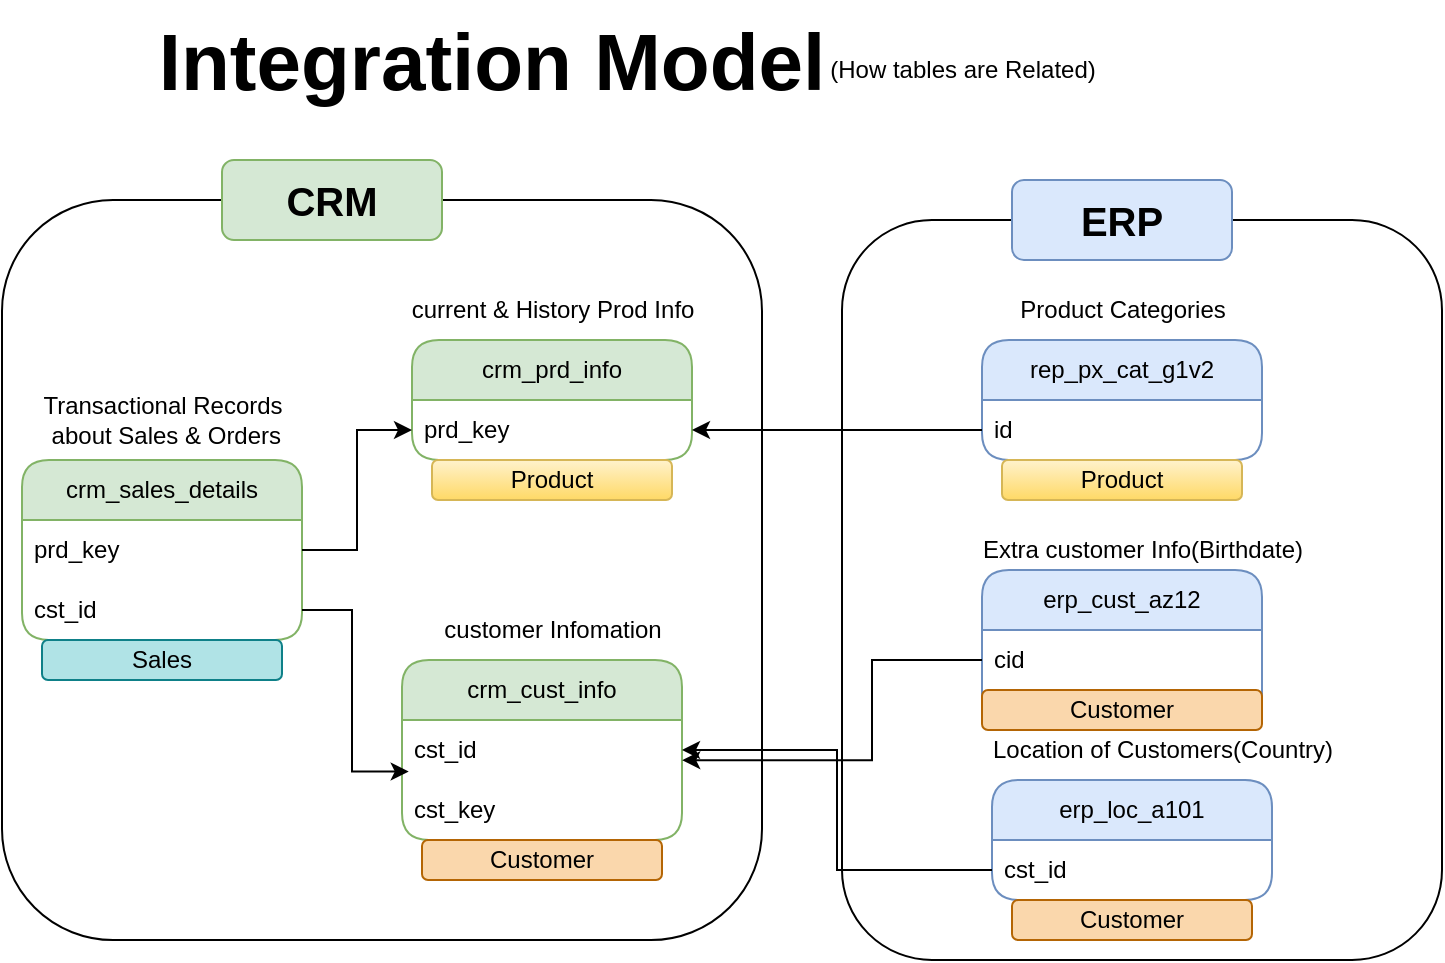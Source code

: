 <mxfile version="26.0.9">
  <diagram name="Page-1" id="17d97VE0nBbMkQRY5-0g">
    <mxGraphModel dx="794" dy="557" grid="1" gridSize="10" guides="1" tooltips="1" connect="1" arrows="1" fold="1" page="1" pageScale="1" pageWidth="850" pageHeight="1100" math="0" shadow="0">
      <root>
        <mxCell id="0" />
        <mxCell id="1" parent="0" />
        <mxCell id="exR9LLXjE46vzkfQefoG-8" value="Integration Model" style="text;html=1;align=center;verticalAlign=middle;whiteSpace=wrap;rounded=0;fontStyle=1;fontSize=40;" parent="1" vertex="1">
          <mxGeometry x="60" y="30" width="370" height="60" as="geometry" />
        </mxCell>
        <mxCell id="exR9LLXjE46vzkfQefoG-10" value="(How tables are Related)" style="text;html=1;align=center;verticalAlign=middle;resizable=0;points=[];autosize=1;strokeColor=none;fillColor=none;" parent="1" vertex="1">
          <mxGeometry x="400" y="50" width="160" height="30" as="geometry" />
        </mxCell>
        <mxCell id="exR9LLXjE46vzkfQefoG-11" value="crm_cust_info" style="swimlane;fontStyle=0;childLayout=stackLayout;horizontal=1;startSize=30;horizontalStack=0;resizeParent=1;resizeParentMax=0;resizeLast=0;collapsible=1;marginBottom=0;whiteSpace=wrap;html=1;rounded=1;fillColor=#d5e8d4;strokeColor=#82b366;" parent="1" vertex="1">
          <mxGeometry x="200" y="360" width="140" height="90" as="geometry" />
        </mxCell>
        <mxCell id="exR9LLXjE46vzkfQefoG-12" value="cst_id" style="text;strokeColor=none;fillColor=none;align=left;verticalAlign=middle;spacingLeft=4;spacingRight=4;overflow=hidden;points=[[0,0.5],[1,0.5]];portConstraint=eastwest;rotatable=0;whiteSpace=wrap;html=1;" parent="exR9LLXjE46vzkfQefoG-11" vertex="1">
          <mxGeometry y="30" width="140" height="30" as="geometry" />
        </mxCell>
        <mxCell id="exR9LLXjE46vzkfQefoG-30" value="cst_key" style="text;strokeColor=none;fillColor=none;align=left;verticalAlign=middle;spacingLeft=4;spacingRight=4;overflow=hidden;points=[[0,0.5],[1,0.5]];portConstraint=eastwest;rotatable=0;whiteSpace=wrap;html=1;" parent="exR9LLXjE46vzkfQefoG-11" vertex="1">
          <mxGeometry y="60" width="140" height="30" as="geometry" />
        </mxCell>
        <mxCell id="exR9LLXjE46vzkfQefoG-15" value="customer Infomation" style="text;html=1;align=center;verticalAlign=middle;resizable=0;points=[];autosize=1;strokeColor=none;fillColor=none;" parent="1" vertex="1">
          <mxGeometry x="210" y="330" width="130" height="30" as="geometry" />
        </mxCell>
        <mxCell id="exR9LLXjE46vzkfQefoG-17" value="crm_prd_info" style="swimlane;fontStyle=0;childLayout=stackLayout;horizontal=1;startSize=30;horizontalStack=0;resizeParent=1;resizeParentMax=0;resizeLast=0;collapsible=1;marginBottom=0;whiteSpace=wrap;html=1;rounded=1;fillColor=#d5e8d4;strokeColor=#82b366;" parent="1" vertex="1">
          <mxGeometry x="205" y="200" width="140" height="60" as="geometry" />
        </mxCell>
        <mxCell id="exR9LLXjE46vzkfQefoG-18" value="prd_key" style="text;strokeColor=none;fillColor=none;align=left;verticalAlign=middle;spacingLeft=4;spacingRight=4;overflow=hidden;points=[[0,0.5],[1,0.5]];portConstraint=eastwest;rotatable=0;whiteSpace=wrap;html=1;" parent="exR9LLXjE46vzkfQefoG-17" vertex="1">
          <mxGeometry y="30" width="140" height="30" as="geometry" />
        </mxCell>
        <mxCell id="exR9LLXjE46vzkfQefoG-19" value="current &amp;amp; History Prod Info" style="text;html=1;align=center;verticalAlign=middle;resizable=0;points=[];autosize=1;strokeColor=none;fillColor=none;" parent="1" vertex="1">
          <mxGeometry x="195" y="170" width="160" height="30" as="geometry" />
        </mxCell>
        <mxCell id="exR9LLXjE46vzkfQefoG-20" value="crm_sales_details" style="swimlane;fontStyle=0;childLayout=stackLayout;horizontal=1;startSize=30;horizontalStack=0;resizeParent=1;resizeParentMax=0;resizeLast=0;collapsible=1;marginBottom=0;whiteSpace=wrap;html=1;rounded=1;fillColor=#d5e8d4;strokeColor=#82b366;" parent="1" vertex="1">
          <mxGeometry x="10" y="260" width="140" height="90" as="geometry" />
        </mxCell>
        <mxCell id="exR9LLXjE46vzkfQefoG-21" value="prd_key" style="text;strokeColor=none;fillColor=none;align=left;verticalAlign=middle;spacingLeft=4;spacingRight=4;overflow=hidden;points=[[0,0.5],[1,0.5]];portConstraint=eastwest;rotatable=0;whiteSpace=wrap;html=1;" parent="exR9LLXjE46vzkfQefoG-20" vertex="1">
          <mxGeometry y="30" width="140" height="30" as="geometry" />
        </mxCell>
        <mxCell id="exR9LLXjE46vzkfQefoG-25" value="cst_id" style="text;strokeColor=none;fillColor=none;align=left;verticalAlign=middle;spacingLeft=4;spacingRight=4;overflow=hidden;points=[[0,0.5],[1,0.5]];portConstraint=eastwest;rotatable=0;whiteSpace=wrap;html=1;" parent="exR9LLXjE46vzkfQefoG-20" vertex="1">
          <mxGeometry y="60" width="140" height="30" as="geometry" />
        </mxCell>
        <mxCell id="exR9LLXjE46vzkfQefoG-22" value="Transactional Records&lt;div&gt;&amp;nbsp;about Sales &amp;amp; Orders&lt;/div&gt;" style="text;html=1;align=center;verticalAlign=middle;resizable=0;points=[];autosize=1;strokeColor=none;fillColor=none;" parent="1" vertex="1">
          <mxGeometry x="10" y="220" width="140" height="40" as="geometry" />
        </mxCell>
        <mxCell id="exR9LLXjE46vzkfQefoG-26" style="edgeStyle=orthogonalEdgeStyle;rounded=0;orthogonalLoop=1;jettySize=auto;html=1;entryX=0;entryY=0.5;entryDx=0;entryDy=0;" parent="1" source="exR9LLXjE46vzkfQefoG-21" target="exR9LLXjE46vzkfQefoG-18" edge="1">
          <mxGeometry relative="1" as="geometry" />
        </mxCell>
        <mxCell id="exR9LLXjE46vzkfQefoG-27" style="edgeStyle=orthogonalEdgeStyle;rounded=0;orthogonalLoop=1;jettySize=auto;html=1;entryX=0.024;entryY=0.859;entryDx=0;entryDy=0;entryPerimeter=0;" parent="1" source="exR9LLXjE46vzkfQefoG-25" target="exR9LLXjE46vzkfQefoG-12" edge="1">
          <mxGeometry relative="1" as="geometry" />
        </mxCell>
        <mxCell id="exR9LLXjE46vzkfQefoG-28" value="erp_cust_az12" style="swimlane;fontStyle=0;childLayout=stackLayout;horizontal=1;startSize=30;horizontalStack=0;resizeParent=1;resizeParentMax=0;resizeLast=0;collapsible=1;marginBottom=0;whiteSpace=wrap;html=1;rounded=1;fillColor=#dae8fc;strokeColor=#6c8ebf;" parent="1" vertex="1">
          <mxGeometry x="490" y="315" width="140" height="80" as="geometry" />
        </mxCell>
        <mxCell id="exR9LLXjE46vzkfQefoG-29" value="cid" style="text;strokeColor=none;fillColor=none;align=left;verticalAlign=middle;spacingLeft=4;spacingRight=4;overflow=hidden;points=[[0,0.5],[1,0.5]];portConstraint=eastwest;rotatable=0;whiteSpace=wrap;html=1;" parent="exR9LLXjE46vzkfQefoG-28" vertex="1">
          <mxGeometry y="30" width="140" height="30" as="geometry" />
        </mxCell>
        <mxCell id="w0m_D-ADQ-zKJwWNaDBM-9" value="Customer" style="rounded=1;whiteSpace=wrap;html=1;fillColor=#fad7ac;strokeColor=#b46504;" vertex="1" parent="exR9LLXjE46vzkfQefoG-28">
          <mxGeometry y="60" width="140" height="20" as="geometry" />
        </mxCell>
        <mxCell id="exR9LLXjE46vzkfQefoG-31" value="Extra customer Info(Birthdate)" style="text;html=1;align=center;verticalAlign=middle;resizable=0;points=[];autosize=1;strokeColor=none;fillColor=none;" parent="1" vertex="1">
          <mxGeometry x="480" y="290" width="180" height="30" as="geometry" />
        </mxCell>
        <mxCell id="exR9LLXjE46vzkfQefoG-33" value="erp_loc_a101" style="swimlane;fontStyle=0;childLayout=stackLayout;horizontal=1;startSize=30;horizontalStack=0;resizeParent=1;resizeParentMax=0;resizeLast=0;collapsible=1;marginBottom=0;whiteSpace=wrap;html=1;rounded=1;fillColor=#dae8fc;strokeColor=#6c8ebf;" parent="1" vertex="1">
          <mxGeometry x="495" y="420" width="140" height="60" as="geometry" />
        </mxCell>
        <mxCell id="exR9LLXjE46vzkfQefoG-34" value="cst_id" style="text;strokeColor=none;fillColor=none;align=left;verticalAlign=middle;spacingLeft=4;spacingRight=4;overflow=hidden;points=[[0,0.5],[1,0.5]];portConstraint=eastwest;rotatable=0;whiteSpace=wrap;html=1;" parent="exR9LLXjE46vzkfQefoG-33" vertex="1">
          <mxGeometry y="30" width="140" height="30" as="geometry" />
        </mxCell>
        <mxCell id="exR9LLXjE46vzkfQefoG-37" style="edgeStyle=orthogonalEdgeStyle;rounded=0;orthogonalLoop=1;jettySize=auto;html=1;entryX=1;entryY=0.5;entryDx=0;entryDy=0;" parent="1" source="exR9LLXjE46vzkfQefoG-34" target="exR9LLXjE46vzkfQefoG-12" edge="1">
          <mxGeometry relative="1" as="geometry" />
        </mxCell>
        <mxCell id="exR9LLXjE46vzkfQefoG-44" value="rep_px_cat_g1v2" style="swimlane;fontStyle=0;childLayout=stackLayout;horizontal=1;startSize=30;horizontalStack=0;resizeParent=1;resizeParentMax=0;resizeLast=0;collapsible=1;marginBottom=0;whiteSpace=wrap;html=1;rounded=1;fillColor=#dae8fc;strokeColor=#6c8ebf;" parent="1" vertex="1">
          <mxGeometry x="490" y="200" width="140" height="60" as="geometry" />
        </mxCell>
        <mxCell id="exR9LLXjE46vzkfQefoG-45" value="id" style="text;strokeColor=none;fillColor=none;align=left;verticalAlign=middle;spacingLeft=4;spacingRight=4;overflow=hidden;points=[[0,0.5],[1,0.5]];portConstraint=eastwest;rotatable=0;whiteSpace=wrap;html=1;" parent="exR9LLXjE46vzkfQefoG-44" vertex="1">
          <mxGeometry y="30" width="140" height="30" as="geometry" />
        </mxCell>
        <mxCell id="exR9LLXjE46vzkfQefoG-36" value="Location of Customers(Country)" style="text;html=1;align=center;verticalAlign=middle;resizable=0;points=[];autosize=1;strokeColor=none;fillColor=none;" parent="1" vertex="1">
          <mxGeometry x="510" y="390" width="140" height="30" as="geometry" />
        </mxCell>
        <mxCell id="exR9LLXjE46vzkfQefoG-47" value="Product Categories" style="text;html=1;align=center;verticalAlign=middle;resizable=0;points=[];autosize=1;strokeColor=none;fillColor=none;" parent="1" vertex="1">
          <mxGeometry x="495" y="170" width="130" height="30" as="geometry" />
        </mxCell>
        <mxCell id="exR9LLXjE46vzkfQefoG-48" style="edgeStyle=orthogonalEdgeStyle;rounded=0;orthogonalLoop=1;jettySize=auto;html=1;entryX=1;entryY=0.5;entryDx=0;entryDy=0;" parent="1" source="exR9LLXjE46vzkfQefoG-45" target="exR9LLXjE46vzkfQefoG-18" edge="1">
          <mxGeometry relative="1" as="geometry" />
        </mxCell>
        <mxCell id="exR9LLXjE46vzkfQefoG-49" value="" style="rounded=1;whiteSpace=wrap;html=1;gradientColor=default;fillColor=none;" parent="1" vertex="1">
          <mxGeometry y="130" width="380" height="370" as="geometry" />
        </mxCell>
        <mxCell id="exR9LLXjE46vzkfQefoG-50" value="CRM" style="rounded=1;whiteSpace=wrap;html=1;fontStyle=1;fontSize=20;fillColor=#d5e8d4;strokeColor=#82b366;" parent="1" vertex="1">
          <mxGeometry x="110" y="110" width="110" height="40" as="geometry" />
        </mxCell>
        <mxCell id="exR9LLXjE46vzkfQefoG-51" value="" style="rounded=1;whiteSpace=wrap;html=1;gradientColor=default;fillColor=none;" parent="1" vertex="1">
          <mxGeometry x="420" y="140" width="300" height="370" as="geometry" />
        </mxCell>
        <mxCell id="exR9LLXjE46vzkfQefoG-52" value="ERP" style="rounded=1;whiteSpace=wrap;html=1;fontStyle=1;fontSize=20;fillColor=#dae8fc;strokeColor=#6c8ebf;" parent="1" vertex="1">
          <mxGeometry x="505" y="120" width="110" height="40" as="geometry" />
        </mxCell>
        <mxCell id="w0m_D-ADQ-zKJwWNaDBM-3" style="edgeStyle=orthogonalEdgeStyle;rounded=0;orthogonalLoop=1;jettySize=auto;html=1;entryX=0.895;entryY=0.757;entryDx=0;entryDy=0;entryPerimeter=0;" edge="1" parent="1" source="exR9LLXjE46vzkfQefoG-29" target="exR9LLXjE46vzkfQefoG-49">
          <mxGeometry relative="1" as="geometry" />
        </mxCell>
        <mxCell id="w0m_D-ADQ-zKJwWNaDBM-5" value="Product" style="rounded=1;whiteSpace=wrap;html=1;fillColor=#fff2cc;strokeColor=#d6b656;gradientColor=#ffd966;" vertex="1" parent="1">
          <mxGeometry x="215" y="260" width="120" height="20" as="geometry" />
        </mxCell>
        <mxCell id="w0m_D-ADQ-zKJwWNaDBM-6" value="Product" style="rounded=1;whiteSpace=wrap;html=1;fillColor=#fff2cc;gradientColor=#ffd966;strokeColor=#d6b656;" vertex="1" parent="1">
          <mxGeometry x="500" y="260" width="120" height="20" as="geometry" />
        </mxCell>
        <mxCell id="w0m_D-ADQ-zKJwWNaDBM-7" value="Sales" style="rounded=1;whiteSpace=wrap;html=1;fillColor=#b0e3e6;strokeColor=#0e8088;" vertex="1" parent="1">
          <mxGeometry x="20" y="350" width="120" height="20" as="geometry" />
        </mxCell>
        <mxCell id="w0m_D-ADQ-zKJwWNaDBM-8" value="Customer" style="rounded=1;whiteSpace=wrap;html=1;fillColor=#fad7ac;strokeColor=#b46504;" vertex="1" parent="1">
          <mxGeometry x="505" y="480" width="120" height="20" as="geometry" />
        </mxCell>
        <mxCell id="w0m_D-ADQ-zKJwWNaDBM-11" value="Customer" style="rounded=1;whiteSpace=wrap;html=1;fillColor=#fad7ac;strokeColor=#b46504;" vertex="1" parent="1">
          <mxGeometry x="210" y="450" width="120" height="20" as="geometry" />
        </mxCell>
      </root>
    </mxGraphModel>
  </diagram>
</mxfile>
